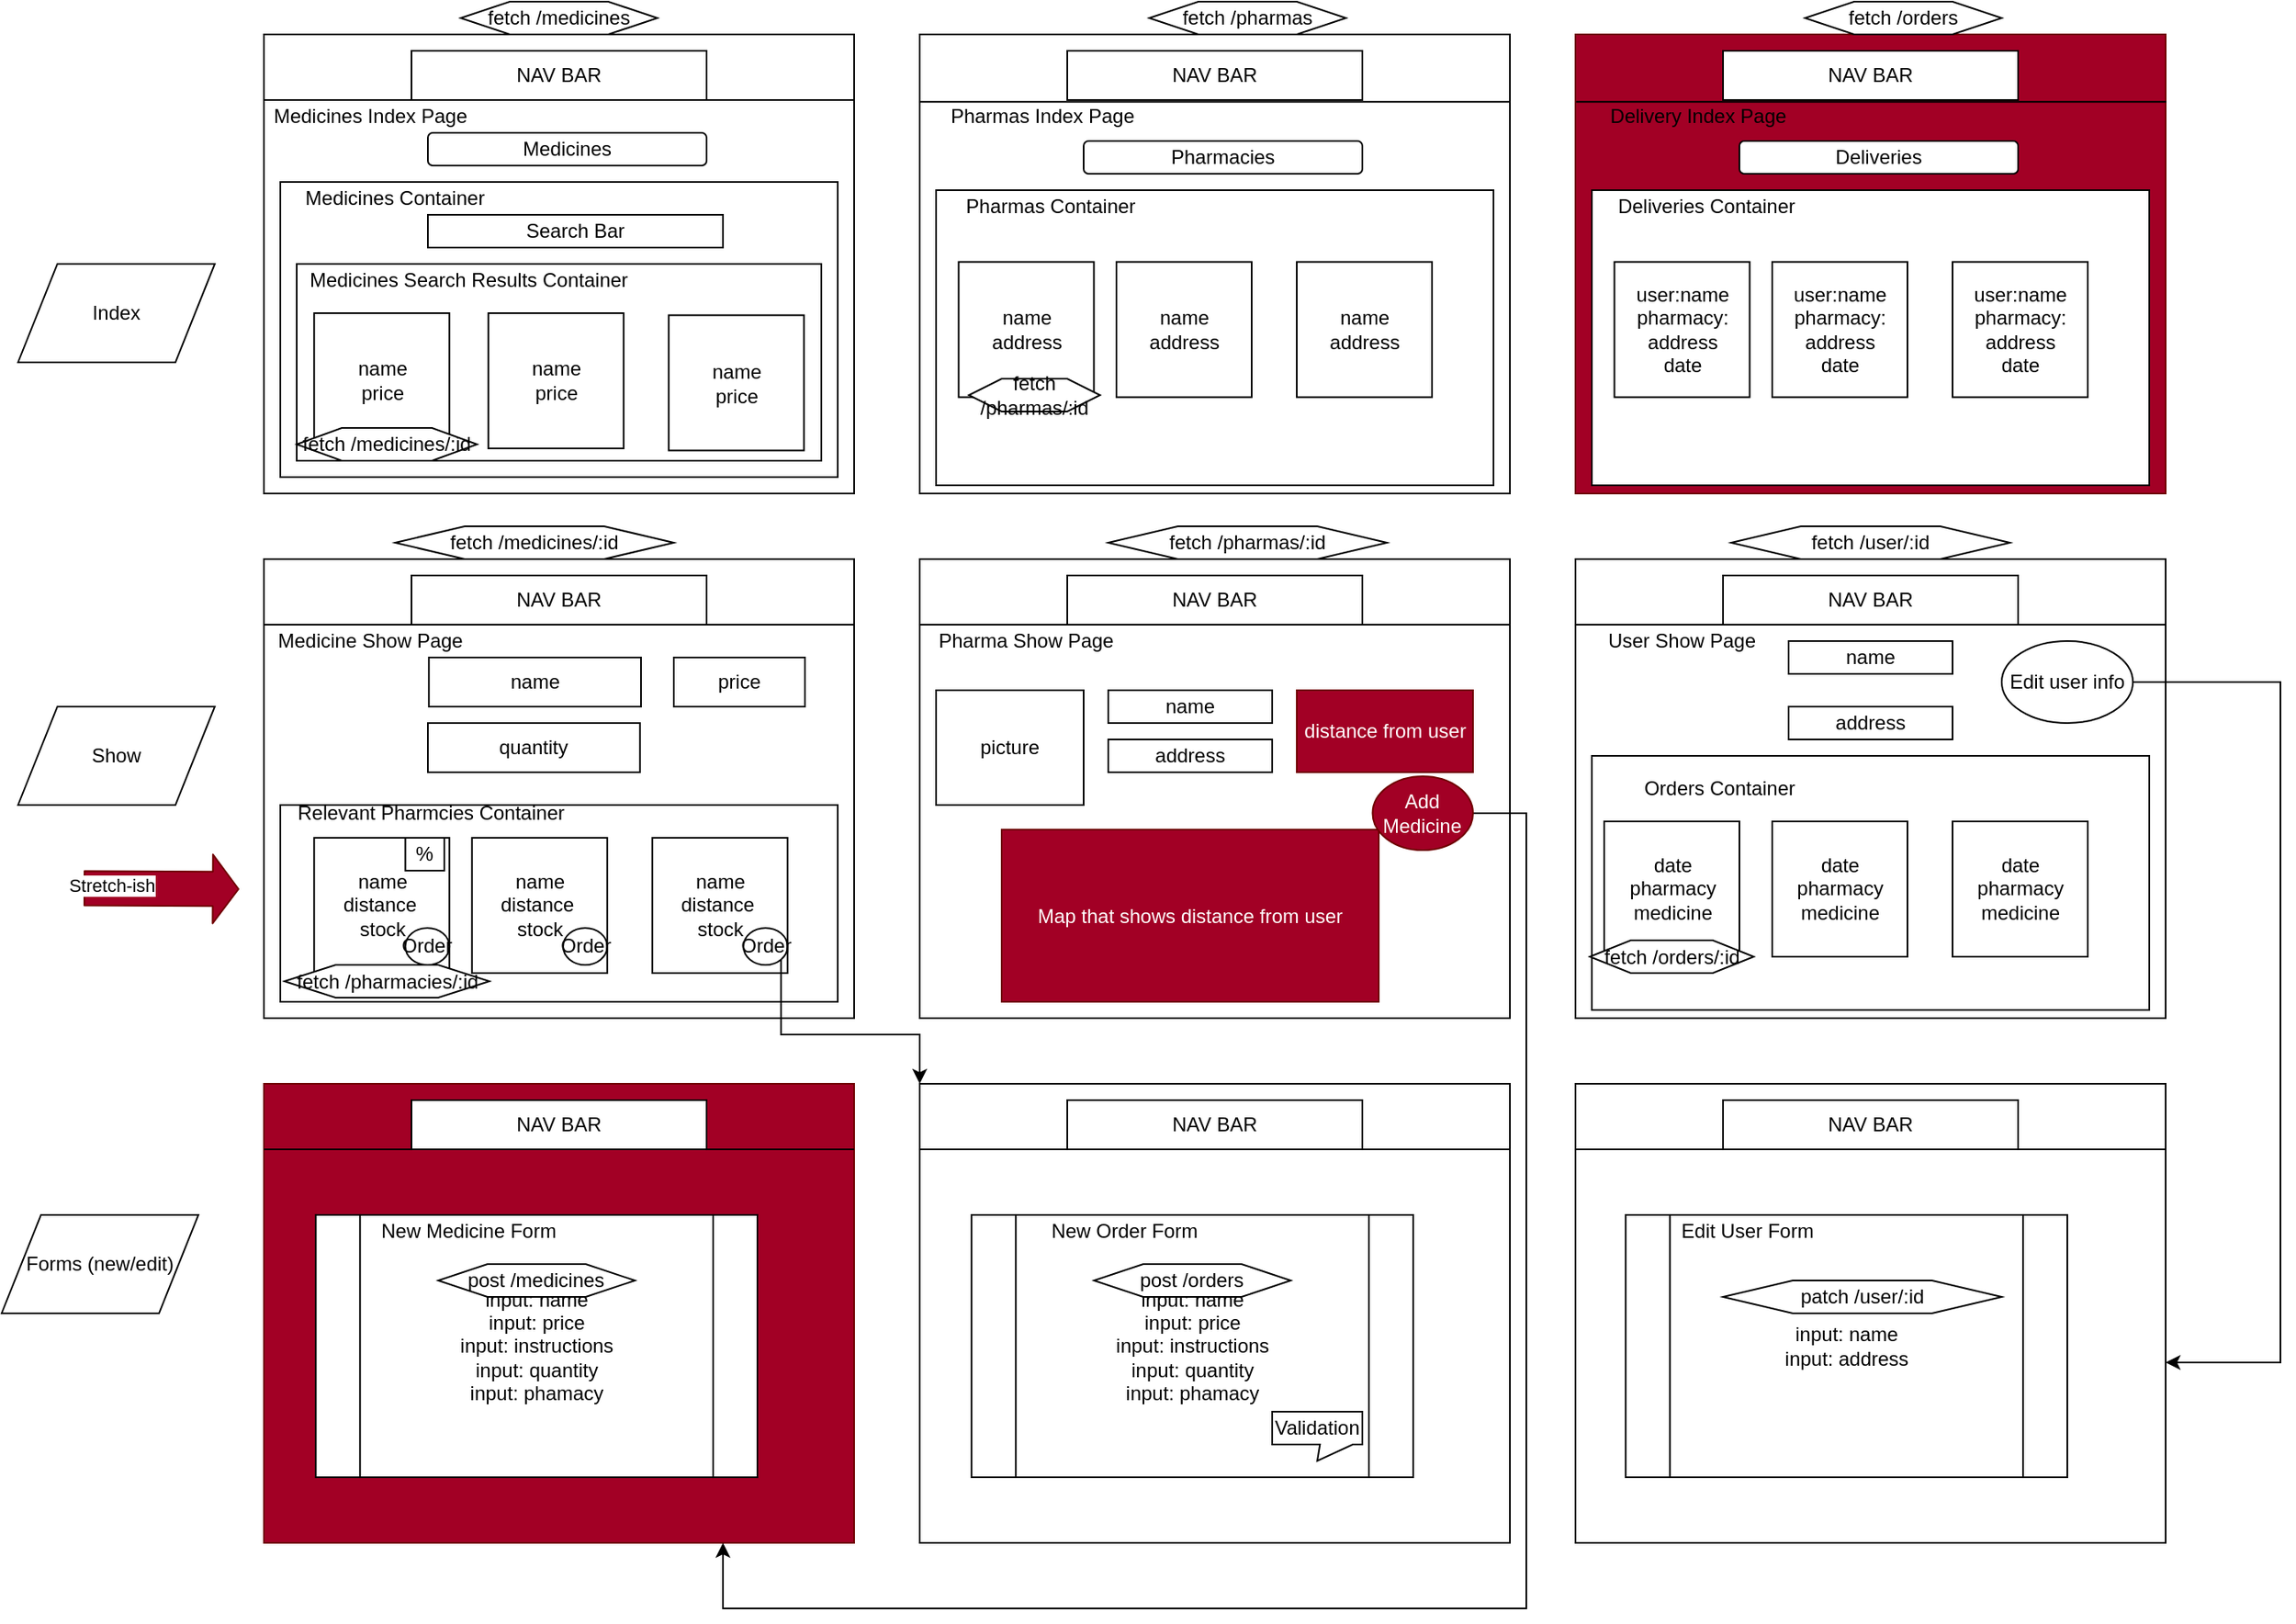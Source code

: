 <mxfile version="13.1.3">
    <diagram id="6hGFLwfOUW9BJ-s0fimq" name="Page-1">
        <mxGraphModel dx="1360" dy="530" grid="1" gridSize="10" guides="1" tooltips="1" connect="1" arrows="1" fold="1" page="1" pageScale="1" pageWidth="827" pageHeight="1169" math="0" shadow="0">
            <root>
                <mxCell id="0"/>
                <mxCell id="1" parent="0"/>
                <mxCell id="150" value="" style="rounded=0;whiteSpace=wrap;html=1;" parent="1" vertex="1">
                    <mxGeometry x="840" y="680" width="360" height="280" as="geometry"/>
                </mxCell>
                <mxCell id="154" value="input: name&lt;br&gt;input: address" style="shape=process;whiteSpace=wrap;html=1;backgroundOutline=1;" parent="1" vertex="1">
                    <mxGeometry x="870.63" y="760" width="269.37" height="160" as="geometry"/>
                </mxCell>
                <mxCell id="2" value="" style="rounded=0;whiteSpace=wrap;html=1;" parent="1" vertex="1">
                    <mxGeometry x="40" y="40" width="360" height="280" as="geometry"/>
                </mxCell>
                <mxCell id="82" value="" style="rounded=0;whiteSpace=wrap;html=1;" parent="1" vertex="1">
                    <mxGeometry x="50" y="130" width="340" height="180" as="geometry"/>
                </mxCell>
                <mxCell id="107" value="" style="rounded=0;whiteSpace=wrap;html=1;" parent="1" vertex="1">
                    <mxGeometry x="60" y="180" width="320" height="120" as="geometry"/>
                </mxCell>
                <mxCell id="3" value="" style="rounded=0;whiteSpace=wrap;html=1;" parent="1" vertex="1">
                    <mxGeometry x="440" y="40" width="360" height="280" as="geometry"/>
                </mxCell>
                <mxCell id="4" value="" style="rounded=0;whiteSpace=wrap;html=1;" parent="1" vertex="1">
                    <mxGeometry x="40" y="360" width="360" height="280" as="geometry"/>
                </mxCell>
                <mxCell id="5" value="" style="rounded=0;whiteSpace=wrap;html=1;" parent="1" vertex="1">
                    <mxGeometry x="440" y="360" width="360" height="280" as="geometry"/>
                </mxCell>
                <mxCell id="6" value="" style="rounded=0;whiteSpace=wrap;html=1;fillColor=#a20025;strokeColor=#6F0000;fontColor=#ffffff;" parent="1" vertex="1">
                    <mxGeometry x="40" y="680" width="360" height="280" as="geometry"/>
                </mxCell>
                <mxCell id="9" value="" style="endArrow=none;html=1;exitX=0.001;exitY=0.147;exitDx=0;exitDy=0;exitPerimeter=0;entryX=1.001;entryY=0.147;entryDx=0;entryDy=0;entryPerimeter=0;" parent="1" source="3" target="3" edge="1">
                    <mxGeometry width="50" height="50" relative="1" as="geometry">
                        <mxPoint x="470" y="130" as="sourcePoint"/>
                        <mxPoint x="520" y="80" as="targetPoint"/>
                    </mxGeometry>
                </mxCell>
                <mxCell id="10" value="" style="endArrow=none;html=1;exitX=0.001;exitY=0.147;exitDx=0;exitDy=0;exitPerimeter=0;entryX=1.001;entryY=0.147;entryDx=0;entryDy=0;entryPerimeter=0;" parent="1" edge="1">
                    <mxGeometry width="50" height="50" relative="1" as="geometry">
                        <mxPoint x="40.0" y="80.0" as="sourcePoint"/>
                        <mxPoint x="400.0" y="80.0" as="targetPoint"/>
                    </mxGeometry>
                </mxCell>
                <mxCell id="11" value="" style="endArrow=none;html=1;exitX=0.001;exitY=0.147;exitDx=0;exitDy=0;exitPerimeter=0;entryX=1.001;entryY=0.147;entryDx=0;entryDy=0;entryPerimeter=0;" parent="1" edge="1">
                    <mxGeometry width="50" height="50" relative="1" as="geometry">
                        <mxPoint x="40" y="400" as="sourcePoint"/>
                        <mxPoint x="400" y="400" as="targetPoint"/>
                    </mxGeometry>
                </mxCell>
                <mxCell id="12" value="" style="endArrow=none;html=1;exitX=0.001;exitY=0.147;exitDx=0;exitDy=0;exitPerimeter=0;entryX=1.001;entryY=0.147;entryDx=0;entryDy=0;entryPerimeter=0;" parent="1" edge="1">
                    <mxGeometry width="50" height="50" relative="1" as="geometry">
                        <mxPoint x="440" y="400" as="sourcePoint"/>
                        <mxPoint x="800" y="400" as="targetPoint"/>
                    </mxGeometry>
                </mxCell>
                <mxCell id="15" value="Medicines Index Page" style="text;html=1;strokeColor=none;fillColor=none;align=center;verticalAlign=middle;whiteSpace=wrap;rounded=0;" parent="1" vertex="1">
                    <mxGeometry x="40" y="80" width="130" height="20" as="geometry"/>
                </mxCell>
                <mxCell id="16" value="Pharmas Index Page" style="text;html=1;strokeColor=none;fillColor=none;align=center;verticalAlign=middle;whiteSpace=wrap;rounded=0;" parent="1" vertex="1">
                    <mxGeometry x="440" y="80" width="150" height="20" as="geometry"/>
                </mxCell>
                <mxCell id="18" value="Medicine Show Page" style="text;html=1;strokeColor=none;fillColor=none;align=center;verticalAlign=middle;whiteSpace=wrap;rounded=0;" parent="1" vertex="1">
                    <mxGeometry x="40" y="400" width="130" height="20" as="geometry"/>
                </mxCell>
                <mxCell id="19" value="Pharma Show Page" style="text;html=1;strokeColor=none;fillColor=none;align=center;verticalAlign=middle;whiteSpace=wrap;rounded=0;" parent="1" vertex="1">
                    <mxGeometry x="440" y="400" width="130" height="20" as="geometry"/>
                </mxCell>
                <mxCell id="50" value="" style="rounded=0;whiteSpace=wrap;html=1;" parent="1" vertex="1">
                    <mxGeometry x="840" y="360" width="360" height="280" as="geometry"/>
                </mxCell>
                <mxCell id="51" value="" style="endArrow=none;html=1;exitX=0.001;exitY=0.147;exitDx=0;exitDy=0;exitPerimeter=0;entryX=1.001;entryY=0.147;entryDx=0;entryDy=0;entryPerimeter=0;" parent="1" edge="1">
                    <mxGeometry width="50" height="50" relative="1" as="geometry">
                        <mxPoint x="840" y="400" as="sourcePoint"/>
                        <mxPoint x="1200" y="400" as="targetPoint"/>
                    </mxGeometry>
                </mxCell>
                <mxCell id="52" value="User Show Page" style="text;html=1;strokeColor=none;fillColor=none;align=center;verticalAlign=middle;whiteSpace=wrap;rounded=0;" parent="1" vertex="1">
                    <mxGeometry x="840" y="400" width="130" height="20" as="geometry"/>
                </mxCell>
                <mxCell id="53" value="NAV BAR" style="rounded=0;whiteSpace=wrap;html=1;" parent="1" vertex="1">
                    <mxGeometry x="530" y="50" width="180" height="30" as="geometry"/>
                </mxCell>
                <mxCell id="55" value="NAV BAR" style="rounded=0;whiteSpace=wrap;html=1;" parent="1" vertex="1">
                    <mxGeometry x="130" y="50" width="180" height="30" as="geometry"/>
                </mxCell>
                <mxCell id="56" value="NAV BAR" style="rounded=0;whiteSpace=wrap;html=1;" parent="1" vertex="1">
                    <mxGeometry x="130" y="370" width="180" height="30" as="geometry"/>
                </mxCell>
                <mxCell id="58" value="NAV BAR" style="rounded=0;whiteSpace=wrap;html=1;" parent="1" vertex="1">
                    <mxGeometry x="530" y="370" width="180" height="30" as="geometry"/>
                </mxCell>
                <mxCell id="59" value="NAV BAR" style="rounded=0;whiteSpace=wrap;html=1;" parent="1" vertex="1">
                    <mxGeometry x="930" y="370" width="180" height="30" as="geometry"/>
                </mxCell>
                <mxCell id="60" value="" style="endArrow=none;html=1;exitX=0.001;exitY=0.147;exitDx=0;exitDy=0;exitPerimeter=0;entryX=1.001;entryY=0.147;entryDx=0;entryDy=0;entryPerimeter=0;" parent="1" edge="1">
                    <mxGeometry width="50" height="50" relative="1" as="geometry">
                        <mxPoint x="40" y="720" as="sourcePoint"/>
                        <mxPoint x="400" y="720" as="targetPoint"/>
                    </mxGeometry>
                </mxCell>
                <mxCell id="62" value="NAV BAR" style="rounded=0;whiteSpace=wrap;html=1;" parent="1" vertex="1">
                    <mxGeometry x="130" y="690" width="180" height="30" as="geometry"/>
                </mxCell>
                <mxCell id="68" value="fetch /medicines" style="shape=hexagon;perimeter=hexagonPerimeter2;whiteSpace=wrap;html=1;" parent="1" vertex="1">
                    <mxGeometry x="160" y="20" width="120" height="20" as="geometry"/>
                </mxCell>
                <mxCell id="69" value="fetch /pharmas" style="shape=hexagon;perimeter=hexagonPerimeter2;whiteSpace=wrap;html=1;" parent="1" vertex="1">
                    <mxGeometry x="580" y="20" width="120" height="20" as="geometry"/>
                </mxCell>
                <mxCell id="70" value="fetch /medicines/:id" style="shape=hexagon;perimeter=hexagonPerimeter2;whiteSpace=wrap;html=1;" parent="1" vertex="1">
                    <mxGeometry x="120" y="340" width="170" height="20" as="geometry"/>
                </mxCell>
                <mxCell id="71" value="fetch /pharmas/:id" style="shape=hexagon;perimeter=hexagonPerimeter2;whiteSpace=wrap;html=1;" parent="1" vertex="1">
                    <mxGeometry x="555" y="340" width="170" height="20" as="geometry"/>
                </mxCell>
                <mxCell id="72" value="fetch /user/:id" style="shape=hexagon;perimeter=hexagonPerimeter2;whiteSpace=wrap;html=1;" parent="1" vertex="1">
                    <mxGeometry x="935" y="340" width="170" height="20" as="geometry"/>
                </mxCell>
                <mxCell id="73" value="" style="rounded=0;whiteSpace=wrap;html=1;fillColor=#a20025;strokeColor=#6F0000;fontColor=#ffffff;" parent="1" vertex="1">
                    <mxGeometry x="840" y="40" width="360" height="280" as="geometry"/>
                </mxCell>
                <mxCell id="74" value="" style="endArrow=none;html=1;exitX=0.001;exitY=0.147;exitDx=0;exitDy=0;exitPerimeter=0;entryX=1.001;entryY=0.147;entryDx=0;entryDy=0;entryPerimeter=0;" parent="1" source="73" target="73" edge="1">
                    <mxGeometry width="50" height="50" relative="1" as="geometry">
                        <mxPoint x="870" y="130" as="sourcePoint"/>
                        <mxPoint x="920" y="80" as="targetPoint"/>
                    </mxGeometry>
                </mxCell>
                <mxCell id="75" value="Delivery Index Page" style="text;html=1;strokeColor=none;fillColor=none;align=center;verticalAlign=middle;whiteSpace=wrap;rounded=0;" parent="1" vertex="1">
                    <mxGeometry x="840" y="80" width="150" height="20" as="geometry"/>
                </mxCell>
                <mxCell id="76" value="NAV BAR" style="rounded=0;whiteSpace=wrap;html=1;" parent="1" vertex="1">
                    <mxGeometry x="930" y="50" width="180" height="30" as="geometry"/>
                </mxCell>
                <mxCell id="77" value="fetch /orders" style="shape=hexagon;perimeter=hexagonPerimeter2;whiteSpace=wrap;html=1;" parent="1" vertex="1">
                    <mxGeometry x="980" y="20" width="120" height="20" as="geometry"/>
                </mxCell>
                <mxCell id="79" value="Index" style="shape=parallelogram;perimeter=parallelogramPerimeter;whiteSpace=wrap;html=1;" parent="1" vertex="1">
                    <mxGeometry x="-110" y="180" width="120" height="60" as="geometry"/>
                </mxCell>
                <mxCell id="80" value="Show" style="shape=parallelogram;perimeter=parallelogramPerimeter;whiteSpace=wrap;html=1;" parent="1" vertex="1">
                    <mxGeometry x="-110" y="450" width="120" height="60" as="geometry"/>
                </mxCell>
                <mxCell id="81" value="Forms (new/edit)" style="shape=parallelogram;perimeter=parallelogramPerimeter;whiteSpace=wrap;html=1;" parent="1" vertex="1">
                    <mxGeometry x="-120" y="760" width="120" height="60" as="geometry"/>
                </mxCell>
                <mxCell id="83" value="Medicines" style="rounded=1;whiteSpace=wrap;html=1;" parent="1" vertex="1">
                    <mxGeometry x="140" y="100" width="170" height="20" as="geometry"/>
                </mxCell>
                <mxCell id="84" value="Medicines Container" style="text;html=1;strokeColor=none;fillColor=none;align=center;verticalAlign=middle;whiteSpace=wrap;rounded=0;" parent="1" vertex="1">
                    <mxGeometry x="50" y="130" width="140" height="20" as="geometry"/>
                </mxCell>
                <mxCell id="85" value="name&lt;br&gt;price" style="whiteSpace=wrap;html=1;aspect=fixed;" parent="1" vertex="1">
                    <mxGeometry x="70.63" y="210" width="82.5" height="82.5" as="geometry"/>
                </mxCell>
                <mxCell id="87" value="&lt;span&gt;name&lt;/span&gt;&lt;br&gt;&lt;span&gt;price&lt;/span&gt;" style="whiteSpace=wrap;html=1;aspect=fixed;" parent="1" vertex="1">
                    <mxGeometry x="176.88" y="210" width="82.5" height="82.5" as="geometry"/>
                </mxCell>
                <mxCell id="88" value="&lt;span&gt;name&lt;/span&gt;&lt;br&gt;&lt;span&gt;price&lt;/span&gt;" style="whiteSpace=wrap;html=1;aspect=fixed;" parent="1" vertex="1">
                    <mxGeometry x="286.88" y="211.25" width="82.5" height="82.5" as="geometry"/>
                </mxCell>
                <mxCell id="89" value="" style="rounded=0;whiteSpace=wrap;html=1;" parent="1" vertex="1">
                    <mxGeometry x="450" y="135" width="340" height="180" as="geometry"/>
                </mxCell>
                <mxCell id="90" value="Pharmacies" style="rounded=1;whiteSpace=wrap;html=1;" parent="1" vertex="1">
                    <mxGeometry x="540" y="105" width="170" height="20" as="geometry"/>
                </mxCell>
                <mxCell id="91" value="name&lt;br&gt;address&lt;br&gt;" style="whiteSpace=wrap;html=1;aspect=fixed;" parent="1" vertex="1">
                    <mxGeometry x="463.75" y="178.75" width="82.5" height="82.5" as="geometry"/>
                </mxCell>
                <mxCell id="92" value="Pharmas Container" style="text;html=1;strokeColor=none;fillColor=none;align=center;verticalAlign=middle;whiteSpace=wrap;rounded=0;" parent="1" vertex="1">
                    <mxGeometry x="450" y="135" width="140" height="20" as="geometry"/>
                </mxCell>
                <mxCell id="93" value="name&lt;br&gt;address&lt;br&gt;" style="whiteSpace=wrap;html=1;aspect=fixed;" parent="1" vertex="1">
                    <mxGeometry x="560" y="178.75" width="82.5" height="82.5" as="geometry"/>
                </mxCell>
                <mxCell id="94" value="name&lt;br&gt;address&lt;br&gt;" style="whiteSpace=wrap;html=1;aspect=fixed;" parent="1" vertex="1">
                    <mxGeometry x="670" y="178.75" width="82.5" height="82.5" as="geometry"/>
                </mxCell>
                <mxCell id="101" value="" style="rounded=0;whiteSpace=wrap;html=1;" parent="1" vertex="1">
                    <mxGeometry x="850" y="135" width="340" height="180" as="geometry"/>
                </mxCell>
                <mxCell id="102" value="Deliveries" style="rounded=1;whiteSpace=wrap;html=1;" parent="1" vertex="1">
                    <mxGeometry x="940" y="105" width="170" height="20" as="geometry"/>
                </mxCell>
                <mxCell id="103" value="user:name&lt;br&gt;pharmacy: address&lt;br&gt;date" style="whiteSpace=wrap;html=1;aspect=fixed;" parent="1" vertex="1">
                    <mxGeometry x="863.75" y="178.75" width="82.5" height="82.5" as="geometry"/>
                </mxCell>
                <mxCell id="104" value="Deliveries Container" style="text;html=1;strokeColor=none;fillColor=none;align=center;verticalAlign=middle;whiteSpace=wrap;rounded=0;" parent="1" vertex="1">
                    <mxGeometry x="850" y="135" width="140" height="20" as="geometry"/>
                </mxCell>
                <mxCell id="105" value="user:name&lt;br&gt;pharmacy: address&lt;br&gt;date" style="whiteSpace=wrap;html=1;aspect=fixed;" parent="1" vertex="1">
                    <mxGeometry x="960" y="178.75" width="82.5" height="82.5" as="geometry"/>
                </mxCell>
                <mxCell id="106" value="user:name&lt;br&gt;pharmacy: address&lt;br&gt;date" style="whiteSpace=wrap;html=1;aspect=fixed;" parent="1" vertex="1">
                    <mxGeometry x="1070" y="178.75" width="82.5" height="82.5" as="geometry"/>
                </mxCell>
                <mxCell id="108" value="Medicines Search Results Container" style="text;html=1;strokeColor=none;fillColor=none;align=center;verticalAlign=middle;whiteSpace=wrap;rounded=0;" parent="1" vertex="1">
                    <mxGeometry x="60" y="180" width="210" height="20" as="geometry"/>
                </mxCell>
                <mxCell id="111" value="name" style="rounded=0;whiteSpace=wrap;html=1;" parent="1" vertex="1">
                    <mxGeometry x="140.63" y="420" width="129.37" height="30" as="geometry"/>
                </mxCell>
                <mxCell id="112" value="price" style="rounded=0;whiteSpace=wrap;html=1;" parent="1" vertex="1">
                    <mxGeometry x="290" y="420" width="80" height="30" as="geometry"/>
                </mxCell>
                <mxCell id="113" value="quantity" style="rounded=0;whiteSpace=wrap;html=1;" parent="1" vertex="1">
                    <mxGeometry x="140" y="460" width="129.37" height="30" as="geometry"/>
                </mxCell>
                <mxCell id="114" value="dosage" style="rounded=0;whiteSpace=wrap;html=1;" parent="1" vertex="1">
                    <mxGeometry x="140" y="520" width="129.37" height="30" as="geometry"/>
                </mxCell>
                <mxCell id="116" value="" style="rounded=0;whiteSpace=wrap;html=1;" parent="1" vertex="1">
                    <mxGeometry x="50" y="510" width="340" height="120" as="geometry"/>
                </mxCell>
                <mxCell id="117" value="name&lt;br&gt;distance&amp;nbsp;&lt;br&gt;stock" style="whiteSpace=wrap;html=1;aspect=fixed;" parent="1" vertex="1">
                    <mxGeometry x="70.63" y="530" width="82.5" height="82.5" as="geometry"/>
                </mxCell>
                <mxCell id="119" value="name&lt;br&gt;distance&amp;nbsp;&lt;br&gt;stock" style="whiteSpace=wrap;html=1;aspect=fixed;" parent="1" vertex="1">
                    <mxGeometry x="166.88" y="530" width="82.5" height="82.5" as="geometry"/>
                </mxCell>
                <mxCell id="120" value="name&lt;br&gt;distance&amp;nbsp;&lt;br&gt;stock" style="whiteSpace=wrap;html=1;aspect=fixed;" parent="1" vertex="1">
                    <mxGeometry x="276.88" y="530" width="82.5" height="82.5" as="geometry"/>
                </mxCell>
                <mxCell id="115" value="Order" style="ellipse;whiteSpace=wrap;html=1;" parent="1" vertex="1">
                    <mxGeometry x="126.25" y="585" width="26.88" height="22.5" as="geometry"/>
                </mxCell>
                <mxCell id="178" style="edgeStyle=orthogonalEdgeStyle;rounded=0;orthogonalLoop=1;jettySize=auto;html=1;exitX=1;exitY=1;exitDx=0;exitDy=0;entryX=0;entryY=0;entryDx=0;entryDy=0;" edge="1" parent="1" source="122" target="170">
                    <mxGeometry relative="1" as="geometry">
                        <Array as="points">
                            <mxPoint x="355" y="650"/>
                            <mxPoint x="440" y="650"/>
                        </Array>
                    </mxGeometry>
                </mxCell>
                <mxCell id="122" value="Order" style="ellipse;whiteSpace=wrap;html=1;" parent="1" vertex="1">
                    <mxGeometry x="332.5" y="585" width="26.88" height="22.5" as="geometry"/>
                </mxCell>
                <mxCell id="123" value="Order" style="ellipse;whiteSpace=wrap;html=1;" parent="1" vertex="1">
                    <mxGeometry x="222.5" y="585" width="26.88" height="22.5" as="geometry"/>
                </mxCell>
                <mxCell id="126" value="Relevant Pharmcies Container" style="text;html=1;strokeColor=none;fillColor=none;align=center;verticalAlign=middle;whiteSpace=wrap;rounded=0;" parent="1" vertex="1">
                    <mxGeometry x="52.5" y="510" width="177.5" height="10" as="geometry"/>
                </mxCell>
                <mxCell id="127" value="name" style="rounded=0;whiteSpace=wrap;html=1;" parent="1" vertex="1">
                    <mxGeometry x="555" y="440" width="100" height="20" as="geometry"/>
                </mxCell>
                <mxCell id="128" value="address" style="rounded=0;whiteSpace=wrap;html=1;" parent="1" vertex="1">
                    <mxGeometry x="555" y="470" width="100" height="20" as="geometry"/>
                </mxCell>
                <mxCell id="129" value="picture" style="rounded=0;whiteSpace=wrap;html=1;" parent="1" vertex="1">
                    <mxGeometry x="450" y="440" width="90" height="70" as="geometry"/>
                </mxCell>
                <mxCell id="130" value="distance from user" style="rounded=0;whiteSpace=wrap;html=1;fillColor=#a20025;strokeColor=#6F0000;fontColor=#ffffff;" parent="1" vertex="1">
                    <mxGeometry x="670" y="440" width="107.5" height="50" as="geometry"/>
                </mxCell>
                <mxCell id="131" value="Map that shows distance from user" style="rounded=0;whiteSpace=wrap;html=1;fillColor=#a20025;strokeColor=#6F0000;fontColor=#ffffff;" parent="1" vertex="1">
                    <mxGeometry x="490" y="525" width="230" height="105" as="geometry"/>
                </mxCell>
                <mxCell id="132" value="" style="rounded=0;whiteSpace=wrap;html=1;" parent="1" vertex="1">
                    <mxGeometry x="850" y="480" width="340" height="155" as="geometry"/>
                </mxCell>
                <mxCell id="133" value="date&lt;br&gt;pharmacy&lt;br&gt;medicine" style="whiteSpace=wrap;html=1;aspect=fixed;" parent="1" vertex="1">
                    <mxGeometry x="857.5" y="520" width="82.5" height="82.5" as="geometry"/>
                </mxCell>
                <mxCell id="134" value="Orders Container" style="text;html=1;strokeColor=none;fillColor=none;align=center;verticalAlign=middle;whiteSpace=wrap;rounded=0;" parent="1" vertex="1">
                    <mxGeometry x="857.5" y="490" width="140" height="20" as="geometry"/>
                </mxCell>
                <mxCell id="136" value="date&lt;br&gt;pharmacy&lt;br&gt;medicine" style="whiteSpace=wrap;html=1;aspect=fixed;" parent="1" vertex="1">
                    <mxGeometry x="960" y="520" width="82.5" height="82.5" as="geometry"/>
                </mxCell>
                <mxCell id="137" value="date&lt;br&gt;pharmacy&lt;br&gt;medicine" style="whiteSpace=wrap;html=1;aspect=fixed;" parent="1" vertex="1">
                    <mxGeometry x="1070" y="520" width="82.5" height="82.5" as="geometry"/>
                </mxCell>
                <mxCell id="99" value="fetch /orders/:id" style="shape=hexagon;perimeter=hexagonPerimeter2;whiteSpace=wrap;html=1;" parent="1" vertex="1">
                    <mxGeometry x="848.75" y="592.5" width="100" height="20" as="geometry"/>
                </mxCell>
                <mxCell id="138" value="name" style="rounded=0;whiteSpace=wrap;html=1;" parent="1" vertex="1">
                    <mxGeometry x="970" y="410" width="100" height="20" as="geometry"/>
                </mxCell>
                <mxCell id="139" value="address" style="rounded=0;whiteSpace=wrap;html=1;" parent="1" vertex="1">
                    <mxGeometry x="970" y="450" width="100" height="20" as="geometry"/>
                </mxCell>
                <mxCell id="180" style="edgeStyle=orthogonalEdgeStyle;rounded=0;orthogonalLoop=1;jettySize=auto;html=1;exitX=1;exitY=0.5;exitDx=0;exitDy=0;entryX=1;entryY=0.607;entryDx=0;entryDy=0;entryPerimeter=0;" edge="1" parent="1" source="140" target="150">
                    <mxGeometry relative="1" as="geometry">
                        <mxPoint x="1260" y="850" as="targetPoint"/>
                        <Array as="points">
                            <mxPoint x="1270" y="435"/>
                            <mxPoint x="1270" y="850"/>
                        </Array>
                    </mxGeometry>
                </mxCell>
                <mxCell id="140" value="Edit user info" style="ellipse;whiteSpace=wrap;html=1;" parent="1" vertex="1">
                    <mxGeometry x="1100" y="410" width="80" height="50" as="geometry"/>
                </mxCell>
                <mxCell id="141" value="fetch /pharmacies/:id" style="shape=hexagon;perimeter=hexagonPerimeter2;whiteSpace=wrap;html=1;" parent="1" vertex="1">
                    <mxGeometry x="52.5" y="607.5" width="125" height="20" as="geometry"/>
                </mxCell>
                <mxCell id="142" value="fetch /medicines/:id" style="shape=hexagon;perimeter=hexagonPerimeter2;whiteSpace=wrap;html=1;" parent="1" vertex="1">
                    <mxGeometry x="60" y="280" width="110" height="20" as="geometry"/>
                </mxCell>
                <mxCell id="145" value="fetch /pharmas/:id" style="shape=hexagon;perimeter=hexagonPerimeter2;whiteSpace=wrap;html=1;" parent="1" vertex="1">
                    <mxGeometry x="470" y="250" width="80" height="20" as="geometry"/>
                </mxCell>
                <mxCell id="179" style="edgeStyle=orthogonalEdgeStyle;rounded=0;orthogonalLoop=1;jettySize=auto;html=1;exitX=1;exitY=0.5;exitDx=0;exitDy=0;" edge="1" parent="1" source="146" target="6">
                    <mxGeometry relative="1" as="geometry">
                        <mxPoint x="230" y="1000" as="targetPoint"/>
                        <Array as="points">
                            <mxPoint x="810" y="515"/>
                            <mxPoint x="810" y="1000"/>
                            <mxPoint x="320" y="1000"/>
                        </Array>
                    </mxGeometry>
                </mxCell>
                <mxCell id="146" value="Add Medicine" style="ellipse;whiteSpace=wrap;html=1;fillColor=#a20025;strokeColor=#6F0000;fontColor=#ffffff;" parent="1" vertex="1">
                    <mxGeometry x="716.25" y="492.5" width="61.25" height="45" as="geometry"/>
                </mxCell>
                <mxCell id="147" value="input: name&lt;br&gt;input: price&lt;br&gt;input: instructions&lt;br&gt;input: quantity&lt;br&gt;input: phamacy" style="shape=process;whiteSpace=wrap;html=1;backgroundOutline=1;" parent="1" vertex="1">
                    <mxGeometry x="71.63" y="760" width="269.37" height="160" as="geometry"/>
                </mxCell>
                <mxCell id="148" value="post /medicines" style="shape=hexagon;perimeter=hexagonPerimeter2;whiteSpace=wrap;html=1;" parent="1" vertex="1">
                    <mxGeometry x="146.32" y="790" width="120" height="20" as="geometry"/>
                </mxCell>
                <mxCell id="149" value="patch /user/:id" style="shape=hexagon;perimeter=hexagonPerimeter2;whiteSpace=wrap;html=1;" parent="1" vertex="1">
                    <mxGeometry x="930" y="800" width="170" height="20" as="geometry"/>
                </mxCell>
                <mxCell id="151" value="Edit User Form" style="text;html=1;strokeColor=none;fillColor=none;align=center;verticalAlign=middle;whiteSpace=wrap;rounded=0;" parent="1" vertex="1">
                    <mxGeometry x="880" y="760" width="130" height="20" as="geometry"/>
                </mxCell>
                <mxCell id="152" value="" style="endArrow=none;html=1;exitX=0.001;exitY=0.147;exitDx=0;exitDy=0;exitPerimeter=0;entryX=1.001;entryY=0.147;entryDx=0;entryDy=0;entryPerimeter=0;" parent="1" edge="1">
                    <mxGeometry width="50" height="50" relative="1" as="geometry">
                        <mxPoint x="840" y="720" as="sourcePoint"/>
                        <mxPoint x="1200" y="720" as="targetPoint"/>
                    </mxGeometry>
                </mxCell>
                <mxCell id="153" value="NAV BAR" style="rounded=0;whiteSpace=wrap;html=1;" parent="1" vertex="1">
                    <mxGeometry x="930" y="690" width="180" height="30" as="geometry"/>
                </mxCell>
                <mxCell id="168" value="Search Bar" style="rounded=0;whiteSpace=wrap;html=1;" parent="1" vertex="1">
                    <mxGeometry x="140" y="150" width="180" height="20" as="geometry"/>
                </mxCell>
                <mxCell id="169" value="%" style="rounded=0;whiteSpace=wrap;html=1;" vertex="1" parent="1">
                    <mxGeometry x="126.25" y="530" width="23.75" height="20" as="geometry"/>
                </mxCell>
                <mxCell id="61" value="New Medicine Form" style="text;html=1;strokeColor=none;fillColor=none;align=center;verticalAlign=middle;whiteSpace=wrap;rounded=0;" parent="1" vertex="1">
                    <mxGeometry x="100" y="760" width="130" height="20" as="geometry"/>
                </mxCell>
                <mxCell id="170" value="" style="rounded=0;whiteSpace=wrap;html=1;" vertex="1" parent="1">
                    <mxGeometry x="440" y="680" width="360" height="280" as="geometry"/>
                </mxCell>
                <mxCell id="171" value="" style="endArrow=none;html=1;exitX=0.001;exitY=0.147;exitDx=0;exitDy=0;exitPerimeter=0;entryX=1.001;entryY=0.147;entryDx=0;entryDy=0;entryPerimeter=0;" edge="1" parent="1">
                    <mxGeometry width="50" height="50" relative="1" as="geometry">
                        <mxPoint x="440" y="720" as="sourcePoint"/>
                        <mxPoint x="800" y="720" as="targetPoint"/>
                    </mxGeometry>
                </mxCell>
                <mxCell id="172" value="NAV BAR" style="rounded=0;whiteSpace=wrap;html=1;" vertex="1" parent="1">
                    <mxGeometry x="530" y="690" width="180" height="30" as="geometry"/>
                </mxCell>
                <mxCell id="173" value="input: name&lt;br&gt;input: price&lt;br&gt;input: instructions&lt;br&gt;input: quantity&lt;br&gt;input: phamacy" style="shape=process;whiteSpace=wrap;html=1;backgroundOutline=1;" vertex="1" parent="1">
                    <mxGeometry x="471.63" y="760" width="269.37" height="160" as="geometry"/>
                </mxCell>
                <mxCell id="174" value="post /orders" style="shape=hexagon;perimeter=hexagonPerimeter2;whiteSpace=wrap;html=1;" vertex="1" parent="1">
                    <mxGeometry x="546.32" y="790" width="120" height="20" as="geometry"/>
                </mxCell>
                <mxCell id="175" value="New Order Form" style="text;html=1;strokeColor=none;fillColor=none;align=center;verticalAlign=middle;whiteSpace=wrap;rounded=0;" vertex="1" parent="1">
                    <mxGeometry x="500" y="760" width="130" height="20" as="geometry"/>
                </mxCell>
                <mxCell id="177" value="Validation" style="shape=callout;whiteSpace=wrap;html=1;perimeter=calloutPerimeter;size=10;position=0.53;" vertex="1" parent="1">
                    <mxGeometry x="655" y="880" width="55" height="30" as="geometry"/>
                </mxCell>
                <mxCell id="181" value="" style="shape=flexArrow;endArrow=classic;html=1;width=21;endSize=4.9;fillColor=#a20025;strokeColor=#6F0000;" edge="1" parent="1">
                    <mxGeometry width="50" height="50" relative="1" as="geometry">
                        <mxPoint x="-70" y="560.75" as="sourcePoint"/>
                        <mxPoint x="25" y="561.25" as="targetPoint"/>
                    </mxGeometry>
                </mxCell>
                <mxCell id="182" value="Stretch-ish" style="edgeLabel;html=1;align=center;verticalAlign=middle;resizable=0;points=[];" connectable="0" vertex="1" parent="181">
                    <mxGeometry x="-0.655" y="2" relative="1" as="geometry">
                        <mxPoint as="offset"/>
                    </mxGeometry>
                </mxCell>
            </root>
        </mxGraphModel>
    </diagram>
</mxfile>